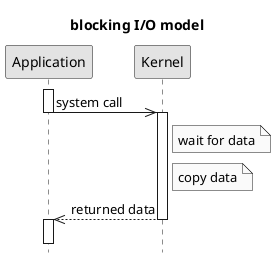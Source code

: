 @startuml
title blocking I/O model
hide footbox
skinparam monochrome true
skinparam shadowing false
activate Application
Application->>Kernel: system call
deactivate Application
activate Kernel
Note right of Kernel: wait for data
Note right of Kernel: copy data
Kernel-->>Application: returned data
deactivate Kernel
activate Application
||15||
@enduml
